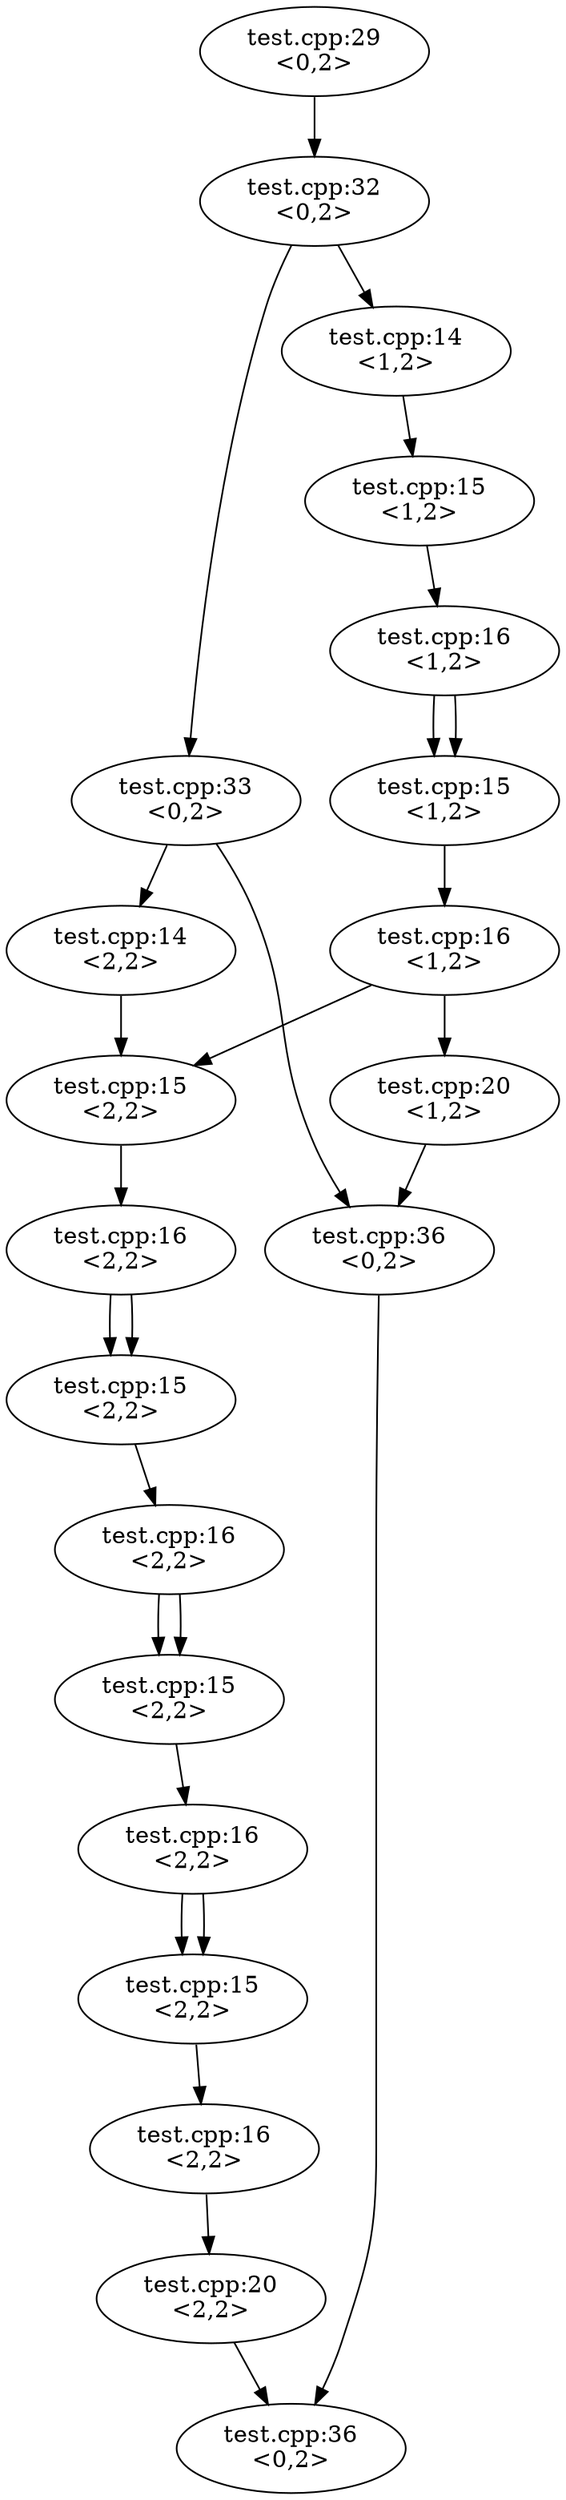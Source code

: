 digraph G {
  n1 -> n2;
  n2 -> n3;
  n2 -> n4;
  n4 -> n5;
  n3 -> n6;
  n6 -> n7;
  n7 -> n8;
  n7 -> n8;
  n8 -> n9;
  n9 -> n10;
  n4 -> n11;
  n10 -> n11;
  n5 -> n12;
  n9 -> n12;
  n12 -> n13;
  n13 -> n14;
  n13 -> n14;
  n14 -> n15;
  n15 -> n16;
  n15 -> n16;
  n16 -> n17;
  n17 -> n18;
  n17 -> n18;
  n18 -> n19;
  n19 -> n20;
  n11 -> n21;
  n20 -> n21;
  n1 [label="test.cpp:29\n<0,2>"];
  n2 [label="test.cpp:32\n<0,2>"];
  n3 [label="test.cpp:14\n<1,2>"];
  n4 [label="test.cpp:33\n<0,2>"];
  n5 [label="test.cpp:14\n<2,2>"];
  n6 [label="test.cpp:15\n<1,2>"];
  n7 [label="test.cpp:16\n<1,2>"];
  n8 [label="test.cpp:15\n<1,2>"];
  n9 [label="test.cpp:16\n<1,2>"];
  n10 [label="test.cpp:20\n<1,2>"];
  n11 [label="test.cpp:36\n<0,2>"];
  n12 [label="test.cpp:15\n<2,2>"];
  n13 [label="test.cpp:16\n<2,2>"];
  n14 [label="test.cpp:15\n<2,2>"];
  n15 [label="test.cpp:16\n<2,2>"];
  n16 [label="test.cpp:15\n<2,2>"];
  n17 [label="test.cpp:16\n<2,2>"];
  n18 [label="test.cpp:15\n<2,2>"];
  n19 [label="test.cpp:16\n<2,2>"];
  n20 [label="test.cpp:20\n<2,2>"];
  n21 [label="test.cpp:36\n<0,2>"];
}
